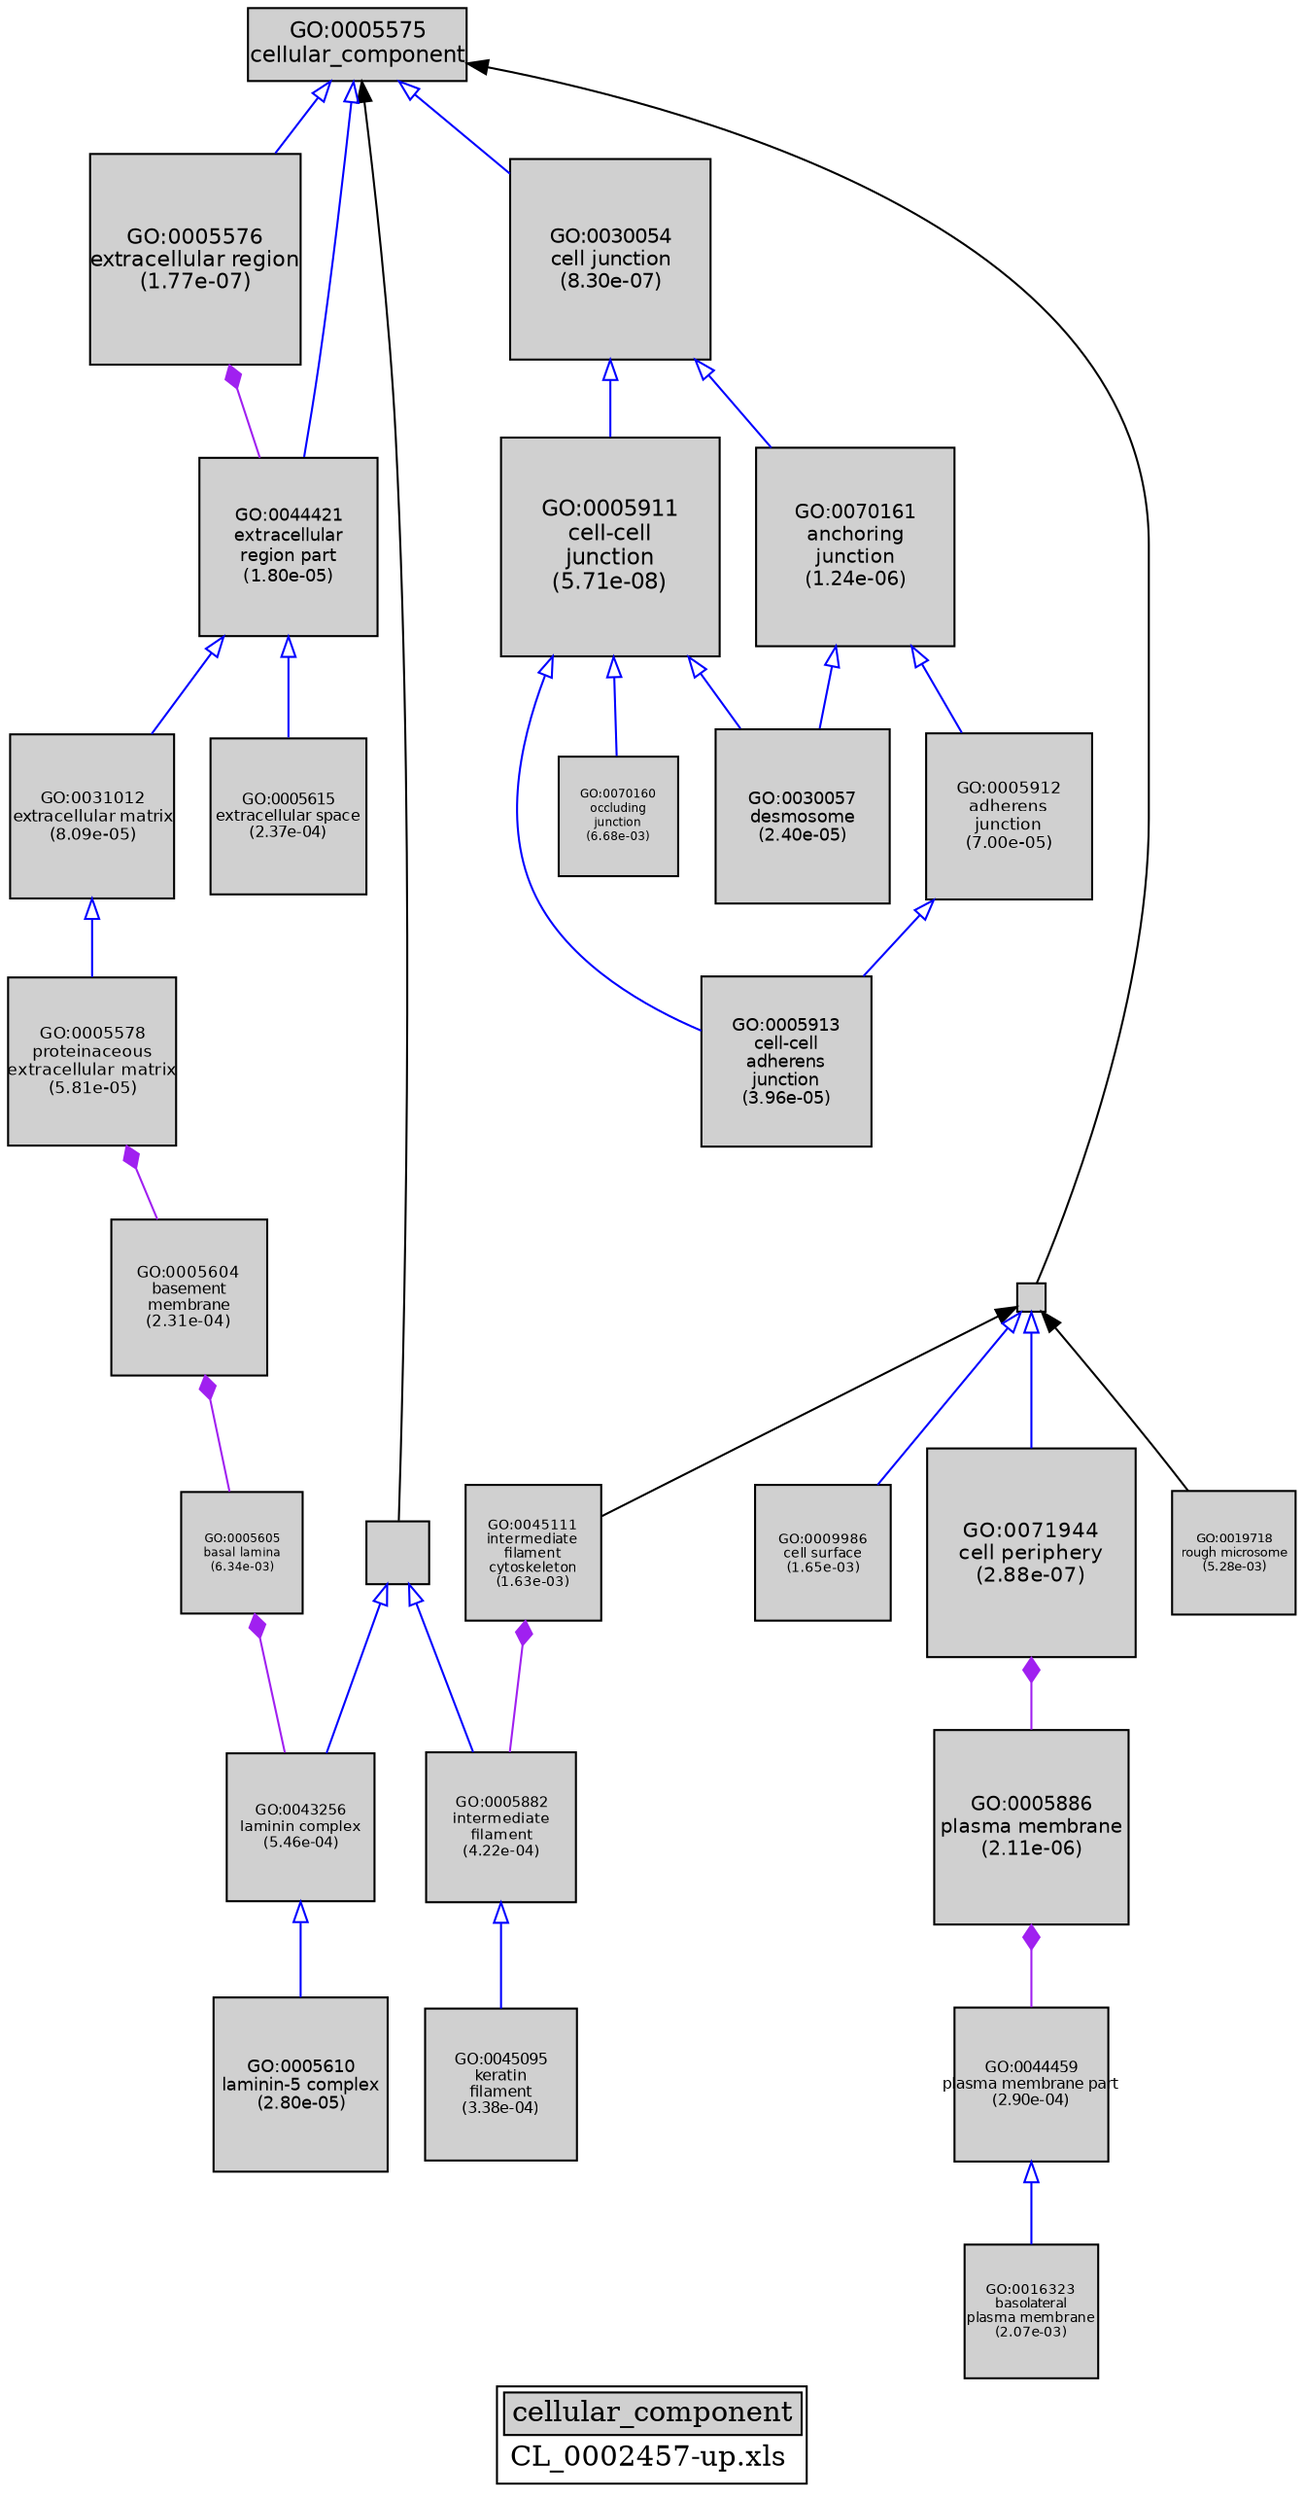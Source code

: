 digraph "cellular_component" {
graph [ bgcolor = "#FFFFFF", label = <<TABLE COLOR="black" BGCOLOR="white"><TR><TD COLSPAN="2" BGCOLOR="#D0D0D0"><FONT COLOR="black">cellular_component</FONT></TD></TR><TR><TD BORDER="0">CL_0002457-up.xls</TD></TR></TABLE>> ];
node [ fontname = "Helvetica" ];

subgraph "nodes" {

node [ style = "filled", fixedsize = "true", width = 1, shape = "box", fontsize = 9, fillcolor = "#D0D0D0", fontcolor = "black", color = "black" ];

"GO:0005605" [ URL = "#GO:0005605", label = <<TABLE BORDER="0"><TR><TD>GO:0005605<BR/>basal lamina<BR/>(6.34e-03)</TD></TR></TABLE>>, width = 0.830481651786, shape = "box", fontsize = 5.97946789286, height = 0.830481651786 ];
"GO:0043256" [ URL = "#GO:0043256", label = <<TABLE BORDER="0"><TR><TD>GO:0043256<BR/>laminin complex<BR/>(5.46e-04)</TD></TR></TABLE>>, width = 1.00938826193, shape = "box", fontsize = 7.26759548588, height = 1.00938826193 ];
"GO:0005882" [ URL = "#GO:0005882", label = <<TABLE BORDER="0"><TR><TD>GO:0005882<BR/>intermediate<BR/>filament<BR/>(4.22e-04)</TD></TR></TABLE>>, width = 1.0264982819, shape = "box", fontsize = 7.39078762969, height = 1.0264982819 ];
"GO:0044459" [ URL = "#GO:0044459", label = <<TABLE BORDER="0"><TR><TD>GO:0044459<BR/>plasma membrane part<BR/>(2.90e-04)</TD></TR></TABLE>>, width = 1.05068882272, shape = "box", fontsize = 7.56495952359, height = 1.05068882272 ];
"GO:0045095" [ URL = "#GO:0045095", label = <<TABLE BORDER="0"><TR><TD>GO:0045095<BR/>keratin<BR/>filament<BR/>(3.38e-04)</TD></TR></TABLE>>, width = 1.04081371118, shape = "box", fontsize = 7.49385872047, height = 1.04081371118 ];
"GO:0005886" [ URL = "#GO:0005886", label = <<TABLE BORDER="0"><TR><TD>GO:0005886<BR/>plasma membrane<BR/>(2.11e-06)</TD></TR></TABLE>>, width = 1.32856091146, shape = "box", fontsize = 9.56563856255, height = 1.32856091146 ];
"GO:0071944" [ URL = "#GO:0071944", label = <<TABLE BORDER="0"><TR><TD>GO:0071944<BR/>cell periphery<BR/>(2.88e-07)</TD></TR></TABLE>>, width = 1.42564101583, shape = "box", fontsize = 10.2646153139, height = 1.42564101583 ];
"GO:0016323" [ URL = "#GO:0016323", label = <<TABLE BORDER="0"><TR><TD>GO:0016323<BR/>basolateral<BR/>plasma membrane<BR/>(2.07e-03)</TD></TR></TABLE>>, width = 0.916364117114, shape = "box", fontsize = 6.59782164322, height = 0.916364117114 ];
"GO:0043234" [ URL = "#GO:0043234", label = "", width = 0.423940093851, shape = "box", height = 0.423940093851 ];
"GO:0019718" [ URL = "#GO:0019718", label = <<TABLE BORDER="0"><TR><TD>GO:0019718<BR/>rough microsome<BR/>(5.28e-03)</TD></TR></TABLE>>, width = 0.845174849985, shape = "box", fontsize = 6.08525891989, height = 0.845174849985 ];
"GO:0005575" [ URL = "#GO:0005575", label = <<TABLE BORDER="0"><TR><TD>GO:0005575<BR/>cellular_component</TD></TR></TABLE>>, width = 1.5, shape = "box", fontsize = 10.8 ];
"GO:0005576" [ URL = "#GO:0005576", label = <<TABLE BORDER="0"><TR><TD>GO:0005576<BR/>extracellular region<BR/>(1.77e-07)</TD></TR></TABLE>>, width = 1.44843410519, shape = "box", fontsize = 10.4287255573, height = 1.44843410519 ];
"GO:0030054" [ URL = "#GO:0030054", label = <<TABLE BORDER="0"><TR><TD>GO:0030054<BR/>cell junction<BR/>(8.30e-07)</TD></TR></TABLE>>, width = 1.37493286144, shape = "box", fontsize = 9.89951660235, height = 1.37493286144 ];
"GO:0070161" [ URL = "#GO:0070161", label = <<TABLE BORDER="0"><TR><TD>GO:0070161<BR/>anchoring<BR/>junction<BR/>(1.24e-06)</TD></TR></TABLE>>, width = 1.35520544651, shape = "box", fontsize = 9.75747921487, height = 1.35520544651 ];
"GO:0005610" [ URL = "#GO:0005610", label = <<TABLE BORDER="0"><TR><TD>GO:0005610<BR/>laminin-5 complex<BR/>(2.80e-05)</TD></TR></TABLE>>, width = 1.19083381561, shape = "box", fontsize = 8.5740034724, height = 1.19083381561 ];
"GO:0005604" [ URL = "#GO:0005604", label = <<TABLE BORDER="0"><TR><TD>GO:0005604<BR/>basement<BR/>membrane<BR/>(2.31e-04)</TD></TR></TABLE>>, width = 1.06509221666, shape = "box", fontsize = 7.66866395994, height = 1.06509221666 ];
"GO:0044464" [ URL = "#GO:0044464", label = "", width = 0.190168193259, shape = "box", height = 0.190168193259 ];
"GO:0030057" [ URL = "#GO:0030057", label = <<TABLE BORDER="0"><TR><TD>GO:0030057<BR/>desmosome<BR/>(2.40e-05)</TD></TR></TABLE>>, width = 1.19945887972, shape = "box", fontsize = 8.63610393399, height = 1.19945887972 ];
"GO:0045111" [ URL = "#GO:0045111", label = <<TABLE BORDER="0"><TR><TD>GO:0045111<BR/>intermediate<BR/>filament<BR/>cytoskeleton<BR/>(1.63e-03)</TD></TR></TABLE>>, width = 0.933913818657, shape = "box", fontsize = 6.72417949433, height = 0.933913818657 ];
"GO:0005912" [ URL = "#GO:0005912", label = <<TABLE BORDER="0"><TR><TD>GO:0005912<BR/>adherens<BR/>junction<BR/>(7.00e-05)</TD></TR></TABLE>>, width = 1.13788459645, shape = "box", fontsize = 8.19276909445, height = 1.13788459645 ];
"GO:0005911" [ URL = "#GO:0005911", label = <<TABLE BORDER="0"><TR><TD>GO:0005911<BR/>cell-cell<BR/>junction<BR/>(5.71e-08)</TD></TR></TABLE>>, width = 1.5, shape = "box", fontsize = 10.8, height = 1.5 ];
"GO:0044421" [ URL = "#GO:0044421", label = <<TABLE BORDER="0"><TR><TD>GO:0044421<BR/>extracellular<BR/>region part<BR/>(1.80e-05)</TD></TR></TABLE>>, width = 1.21531412824, shape = "box", fontsize = 8.75026172335, height = 1.21531412824 ];
"GO:0005913" [ URL = "#GO:0005913", label = <<TABLE BORDER="0"><TR><TD>GO:0005913<BR/>cell-cell<BR/>adherens<BR/>junction<BR/>(3.96e-05)</TD></TR></TABLE>>, width = 1.17104028788, shape = "box", fontsize = 8.43149007271, height = 1.17104028788 ];
"GO:0005615" [ URL = "#GO:0005615", label = <<TABLE BORDER="0"><TR><TD>GO:0005615<BR/>extracellular space<BR/>(2.37e-04)</TD></TR></TABLE>>, width = 1.06358964148, shape = "box", fontsize = 7.65784541867, height = 1.06358964148 ];
"GO:0031012" [ URL = "#GO:0031012", label = <<TABLE BORDER="0"><TR><TD>GO:0031012<BR/>extracellular matrix<BR/>(8.09e-05)</TD></TR></TABLE>>, width = 1.12932985658, shape = "box", fontsize = 8.13117496738, height = 1.12932985658 ];
"GO:0005578" [ URL = "#GO:0005578", label = <<TABLE BORDER="0"><TR><TD>GO:0005578<BR/>proteinaceous<BR/>extracellular matrix<BR/>(5.81e-05)</TD></TR></TABLE>>, width = 1.14887730828, shape = "box", fontsize = 8.27191661959, height = 1.14887730828 ];
"GO:0009986" [ URL = "#GO:0009986", label = <<TABLE BORDER="0"><TR><TD>GO:0009986<BR/>cell surface<BR/>(1.65e-03)</TD></TR></TABLE>>, width = 0.932933794074, shape = "box", fontsize = 6.71712331733, height = 0.932933794074 ];
"GO:0070160" [ URL = "#GO:0070160", label = <<TABLE BORDER="0"><TR><TD>GO:0070160<BR/>occluding<BR/>junction<BR/>(6.68e-03)</TD></TR></TABLE>>, width = 0.826193684976, shape = "box", fontsize = 5.94859453183, height = 0.826193684976 ];
}
subgraph "edges" {


edge [ dir = "back", weight = 1 ];
subgraph "regulates" {


edge [ color = "cyan", arrowtail = "none" ];
subgraph "positive" {


edge [ color = "green", arrowtail = "vee" ];
}
subgraph "negative" {


edge [ color = "red", arrowtail = "tee" ];
}
}
subgraph "part_of" {


edge [ color = "purple", arrowtail = "diamond", weight = 2.5 ];
"GO:0005576" -> "GO:0044421";
"GO:0045111" -> "GO:0005882";
"GO:0005604" -> "GO:0005605";
"GO:0071944" -> "GO:0005886";
"GO:0005886" -> "GO:0044459";
"GO:0005605" -> "GO:0043256";
"GO:0005578" -> "GO:0005604";
}
subgraph "is_a" {


edge [ color = "blue", arrowtail = "empty", weight = 5.0 ];
"GO:0044421" -> "GO:0031012";
"GO:0005912" -> "GO:0005913";
"GO:0044464" -> "GO:0009986";
"GO:0043234" -> "GO:0005882";
"GO:0044421" -> "GO:0005615";
"GO:0030054" -> "GO:0005911";
"GO:0031012" -> "GO:0005578";
"GO:0044464" -> "GO:0071944";
"GO:0005575" -> "GO:0030054";
"GO:0005911" -> "GO:0070160";
"GO:0070161" -> "GO:0030057";
"GO:0005882" -> "GO:0045095";
"GO:0005911" -> "GO:0030057";
"GO:0044459" -> "GO:0016323";
"GO:0005575" -> "GO:0044421";
"GO:0043234" -> "GO:0043256";
"GO:0005575" -> "GO:0005576";
"GO:0030054" -> "GO:0070161";
"GO:0005911" -> "GO:0005913";
"GO:0043256" -> "GO:0005610";
"GO:0070161" -> "GO:0005912";
}
"GO:0005575" -> "GO:0043234";
"GO:0044464" -> "GO:0045111";
"GO:0005575" -> "GO:0044464";
"GO:0044464" -> "GO:0019718";
}
}
